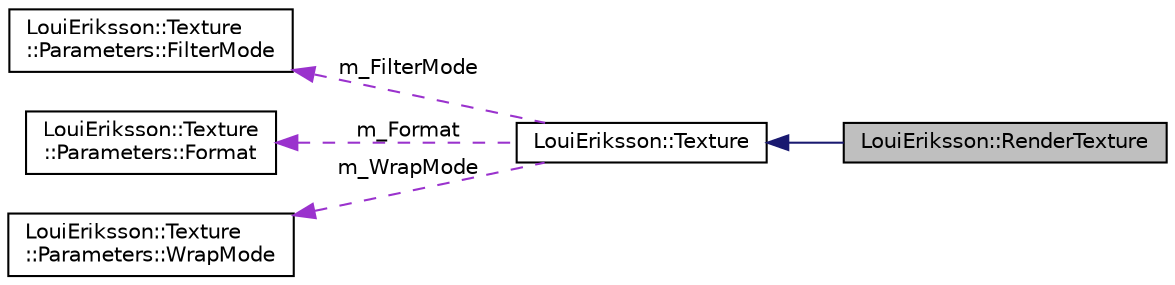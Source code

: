 digraph "LouiEriksson::RenderTexture"
{
 // LATEX_PDF_SIZE
  edge [fontname="Helvetica",fontsize="10",labelfontname="Helvetica",labelfontsize="10"];
  node [fontname="Helvetica",fontsize="10",shape=record];
  rankdir="LR";
  Node1 [label="LouiEriksson::RenderTexture",height=0.2,width=0.4,color="black", fillcolor="grey75", style="filled", fontcolor="black",tooltip=" "];
  Node2 -> Node1 [dir="back",color="midnightblue",fontsize="10",style="solid",fontname="Helvetica"];
  Node2 [label="LouiEriksson::Texture",height=0.2,width=0.4,color="black", fillcolor="white", style="filled",URL="$class_loui_eriksson_1_1_texture.html",tooltip=" "];
  Node3 -> Node2 [dir="back",color="darkorchid3",fontsize="10",style="dashed",label=" m_FilterMode" ,fontname="Helvetica"];
  Node3 [label="LouiEriksson::Texture\l::Parameters::FilterMode",height=0.2,width=0.4,color="black", fillcolor="white", style="filled",URL="$struct_loui_eriksson_1_1_texture_1_1_parameters_1_1_filter_mode.html",tooltip="Container specifying a Texture's filter mode."];
  Node4 -> Node2 [dir="back",color="darkorchid3",fontsize="10",style="dashed",label=" m_Format" ,fontname="Helvetica"];
  Node4 [label="LouiEriksson::Texture\l::Parameters::Format",height=0.2,width=0.4,color="black", fillcolor="white", style="filled",URL="$struct_loui_eriksson_1_1_texture_1_1_parameters_1_1_format.html",tooltip="Container specifying a Texture's format."];
  Node5 -> Node2 [dir="back",color="darkorchid3",fontsize="10",style="dashed",label=" m_WrapMode" ,fontname="Helvetica"];
  Node5 [label="LouiEriksson::Texture\l::Parameters::WrapMode",height=0.2,width=0.4,color="black", fillcolor="white", style="filled",URL="$struct_loui_eriksson_1_1_texture_1_1_parameters_1_1_wrap_mode.html",tooltip="Container specifying a Texture's wrap mode."];
}
